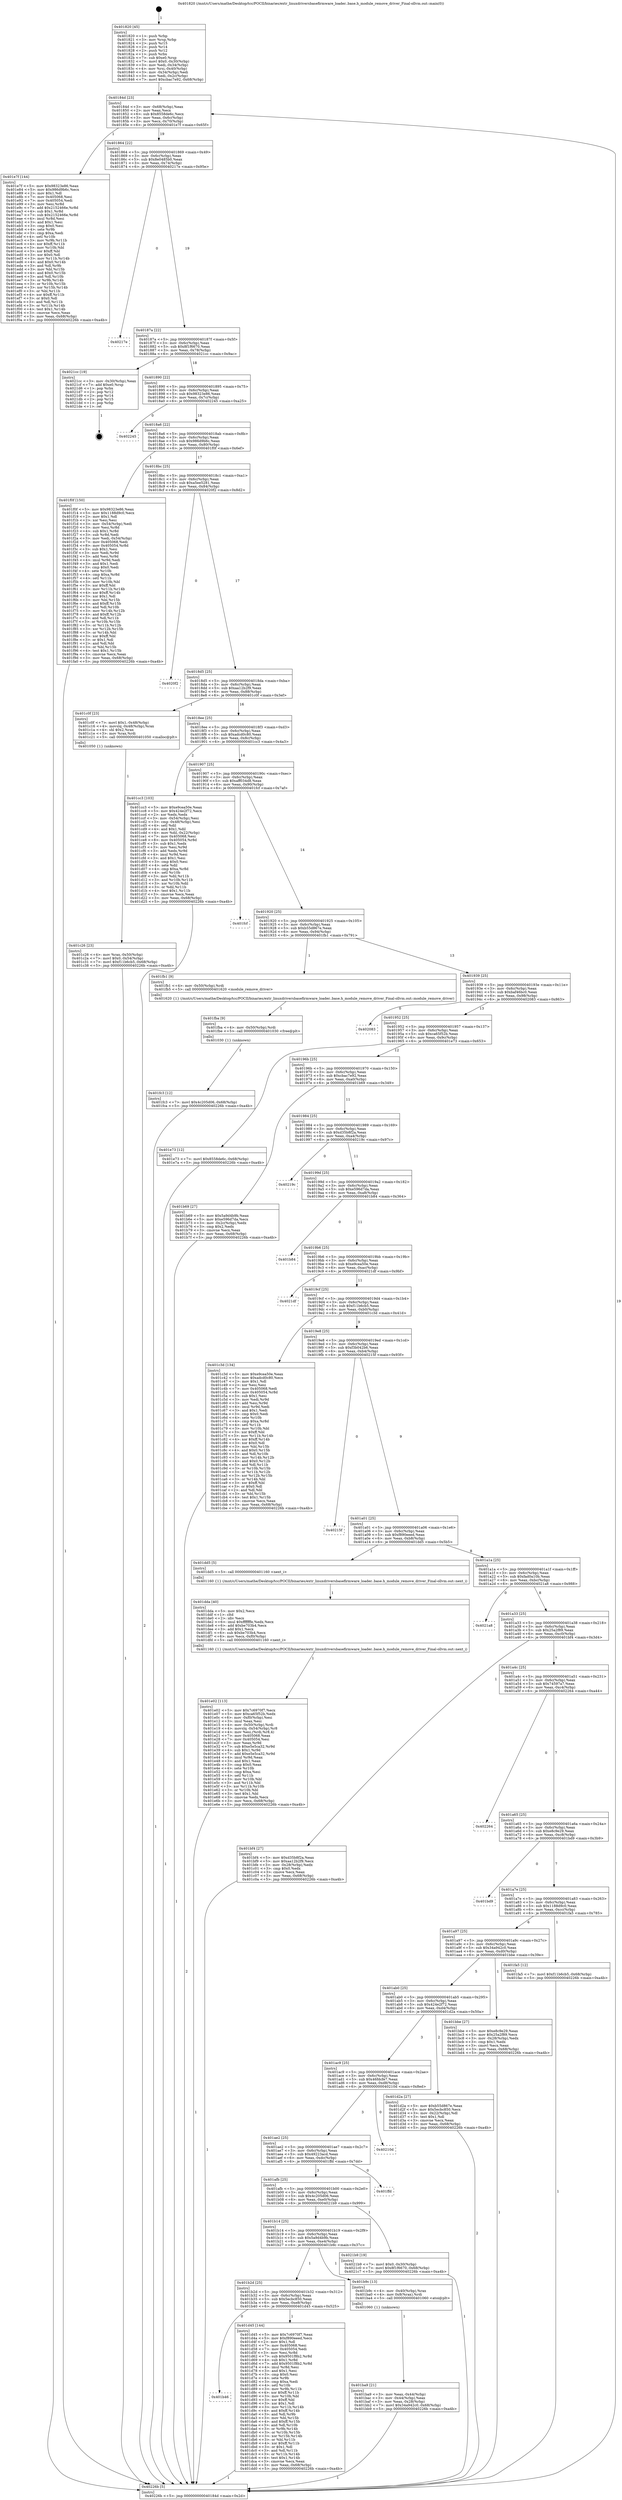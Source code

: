 digraph "0x401820" {
  label = "0x401820 (/mnt/c/Users/mathe/Desktop/tcc/POCII/binaries/extr_linuxdriversbasefirmware_loader..base.h_module_remove_driver_Final-ollvm.out::main(0))"
  labelloc = "t"
  node[shape=record]

  Entry [label="",width=0.3,height=0.3,shape=circle,fillcolor=black,style=filled]
  "0x40184d" [label="{
     0x40184d [23]\l
     | [instrs]\l
     &nbsp;&nbsp;0x40184d \<+3\>: mov -0x68(%rbp),%eax\l
     &nbsp;&nbsp;0x401850 \<+2\>: mov %eax,%ecx\l
     &nbsp;&nbsp;0x401852 \<+6\>: sub $0x8558de6c,%ecx\l
     &nbsp;&nbsp;0x401858 \<+3\>: mov %eax,-0x6c(%rbp)\l
     &nbsp;&nbsp;0x40185b \<+3\>: mov %ecx,-0x70(%rbp)\l
     &nbsp;&nbsp;0x40185e \<+6\>: je 0000000000401e7f \<main+0x65f\>\l
  }"]
  "0x401e7f" [label="{
     0x401e7f [144]\l
     | [instrs]\l
     &nbsp;&nbsp;0x401e7f \<+5\>: mov $0x98323e86,%eax\l
     &nbsp;&nbsp;0x401e84 \<+5\>: mov $0x986d9b6c,%ecx\l
     &nbsp;&nbsp;0x401e89 \<+2\>: mov $0x1,%dl\l
     &nbsp;&nbsp;0x401e8b \<+7\>: mov 0x405068,%esi\l
     &nbsp;&nbsp;0x401e92 \<+7\>: mov 0x405054,%edi\l
     &nbsp;&nbsp;0x401e99 \<+3\>: mov %esi,%r8d\l
     &nbsp;&nbsp;0x401e9c \<+7\>: add $0x2152466e,%r8d\l
     &nbsp;&nbsp;0x401ea3 \<+4\>: sub $0x1,%r8d\l
     &nbsp;&nbsp;0x401ea7 \<+7\>: sub $0x2152466e,%r8d\l
     &nbsp;&nbsp;0x401eae \<+4\>: imul %r8d,%esi\l
     &nbsp;&nbsp;0x401eb2 \<+3\>: and $0x1,%esi\l
     &nbsp;&nbsp;0x401eb5 \<+3\>: cmp $0x0,%esi\l
     &nbsp;&nbsp;0x401eb8 \<+4\>: sete %r9b\l
     &nbsp;&nbsp;0x401ebc \<+3\>: cmp $0xa,%edi\l
     &nbsp;&nbsp;0x401ebf \<+4\>: setl %r10b\l
     &nbsp;&nbsp;0x401ec3 \<+3\>: mov %r9b,%r11b\l
     &nbsp;&nbsp;0x401ec6 \<+4\>: xor $0xff,%r11b\l
     &nbsp;&nbsp;0x401eca \<+3\>: mov %r10b,%bl\l
     &nbsp;&nbsp;0x401ecd \<+3\>: xor $0xff,%bl\l
     &nbsp;&nbsp;0x401ed0 \<+3\>: xor $0x0,%dl\l
     &nbsp;&nbsp;0x401ed3 \<+3\>: mov %r11b,%r14b\l
     &nbsp;&nbsp;0x401ed6 \<+4\>: and $0x0,%r14b\l
     &nbsp;&nbsp;0x401eda \<+3\>: and %dl,%r9b\l
     &nbsp;&nbsp;0x401edd \<+3\>: mov %bl,%r15b\l
     &nbsp;&nbsp;0x401ee0 \<+4\>: and $0x0,%r15b\l
     &nbsp;&nbsp;0x401ee4 \<+3\>: and %dl,%r10b\l
     &nbsp;&nbsp;0x401ee7 \<+3\>: or %r9b,%r14b\l
     &nbsp;&nbsp;0x401eea \<+3\>: or %r10b,%r15b\l
     &nbsp;&nbsp;0x401eed \<+3\>: xor %r15b,%r14b\l
     &nbsp;&nbsp;0x401ef0 \<+3\>: or %bl,%r11b\l
     &nbsp;&nbsp;0x401ef3 \<+4\>: xor $0xff,%r11b\l
     &nbsp;&nbsp;0x401ef7 \<+3\>: or $0x0,%dl\l
     &nbsp;&nbsp;0x401efa \<+3\>: and %dl,%r11b\l
     &nbsp;&nbsp;0x401efd \<+3\>: or %r11b,%r14b\l
     &nbsp;&nbsp;0x401f00 \<+4\>: test $0x1,%r14b\l
     &nbsp;&nbsp;0x401f04 \<+3\>: cmovne %ecx,%eax\l
     &nbsp;&nbsp;0x401f07 \<+3\>: mov %eax,-0x68(%rbp)\l
     &nbsp;&nbsp;0x401f0a \<+5\>: jmp 000000000040226b \<main+0xa4b\>\l
  }"]
  "0x401864" [label="{
     0x401864 [22]\l
     | [instrs]\l
     &nbsp;&nbsp;0x401864 \<+5\>: jmp 0000000000401869 \<main+0x49\>\l
     &nbsp;&nbsp;0x401869 \<+3\>: mov -0x6c(%rbp),%eax\l
     &nbsp;&nbsp;0x40186c \<+5\>: sub $0x8e0485b0,%eax\l
     &nbsp;&nbsp;0x401871 \<+3\>: mov %eax,-0x74(%rbp)\l
     &nbsp;&nbsp;0x401874 \<+6\>: je 000000000040217e \<main+0x95e\>\l
  }"]
  Exit [label="",width=0.3,height=0.3,shape=circle,fillcolor=black,style=filled,peripheries=2]
  "0x40217e" [label="{
     0x40217e\l
  }", style=dashed]
  "0x40187a" [label="{
     0x40187a [22]\l
     | [instrs]\l
     &nbsp;&nbsp;0x40187a \<+5\>: jmp 000000000040187f \<main+0x5f\>\l
     &nbsp;&nbsp;0x40187f \<+3\>: mov -0x6c(%rbp),%eax\l
     &nbsp;&nbsp;0x401882 \<+5\>: sub $0x8f1f6670,%eax\l
     &nbsp;&nbsp;0x401887 \<+3\>: mov %eax,-0x78(%rbp)\l
     &nbsp;&nbsp;0x40188a \<+6\>: je 00000000004021cc \<main+0x9ac\>\l
  }"]
  "0x401fc3" [label="{
     0x401fc3 [12]\l
     | [instrs]\l
     &nbsp;&nbsp;0x401fc3 \<+7\>: movl $0x4c205d06,-0x68(%rbp)\l
     &nbsp;&nbsp;0x401fca \<+5\>: jmp 000000000040226b \<main+0xa4b\>\l
  }"]
  "0x4021cc" [label="{
     0x4021cc [19]\l
     | [instrs]\l
     &nbsp;&nbsp;0x4021cc \<+3\>: mov -0x30(%rbp),%eax\l
     &nbsp;&nbsp;0x4021cf \<+7\>: add $0xe0,%rsp\l
     &nbsp;&nbsp;0x4021d6 \<+1\>: pop %rbx\l
     &nbsp;&nbsp;0x4021d7 \<+2\>: pop %r12\l
     &nbsp;&nbsp;0x4021d9 \<+2\>: pop %r14\l
     &nbsp;&nbsp;0x4021db \<+2\>: pop %r15\l
     &nbsp;&nbsp;0x4021dd \<+1\>: pop %rbp\l
     &nbsp;&nbsp;0x4021de \<+1\>: ret\l
  }"]
  "0x401890" [label="{
     0x401890 [22]\l
     | [instrs]\l
     &nbsp;&nbsp;0x401890 \<+5\>: jmp 0000000000401895 \<main+0x75\>\l
     &nbsp;&nbsp;0x401895 \<+3\>: mov -0x6c(%rbp),%eax\l
     &nbsp;&nbsp;0x401898 \<+5\>: sub $0x98323e86,%eax\l
     &nbsp;&nbsp;0x40189d \<+3\>: mov %eax,-0x7c(%rbp)\l
     &nbsp;&nbsp;0x4018a0 \<+6\>: je 0000000000402245 \<main+0xa25\>\l
  }"]
  "0x401fba" [label="{
     0x401fba [9]\l
     | [instrs]\l
     &nbsp;&nbsp;0x401fba \<+4\>: mov -0x50(%rbp),%rdi\l
     &nbsp;&nbsp;0x401fbe \<+5\>: call 0000000000401030 \<free@plt\>\l
     | [calls]\l
     &nbsp;&nbsp;0x401030 \{1\} (unknown)\l
  }"]
  "0x402245" [label="{
     0x402245\l
  }", style=dashed]
  "0x4018a6" [label="{
     0x4018a6 [22]\l
     | [instrs]\l
     &nbsp;&nbsp;0x4018a6 \<+5\>: jmp 00000000004018ab \<main+0x8b\>\l
     &nbsp;&nbsp;0x4018ab \<+3\>: mov -0x6c(%rbp),%eax\l
     &nbsp;&nbsp;0x4018ae \<+5\>: sub $0x986d9b6c,%eax\l
     &nbsp;&nbsp;0x4018b3 \<+3\>: mov %eax,-0x80(%rbp)\l
     &nbsp;&nbsp;0x4018b6 \<+6\>: je 0000000000401f0f \<main+0x6ef\>\l
  }"]
  "0x401e02" [label="{
     0x401e02 [113]\l
     | [instrs]\l
     &nbsp;&nbsp;0x401e02 \<+5\>: mov $0x7c6970f7,%ecx\l
     &nbsp;&nbsp;0x401e07 \<+5\>: mov $0xca65f52b,%edx\l
     &nbsp;&nbsp;0x401e0c \<+6\>: mov -0xf0(%rbp),%esi\l
     &nbsp;&nbsp;0x401e12 \<+3\>: imul %eax,%esi\l
     &nbsp;&nbsp;0x401e15 \<+4\>: mov -0x50(%rbp),%rdi\l
     &nbsp;&nbsp;0x401e19 \<+4\>: movslq -0x54(%rbp),%r8\l
     &nbsp;&nbsp;0x401e1d \<+4\>: mov %esi,(%rdi,%r8,4)\l
     &nbsp;&nbsp;0x401e21 \<+7\>: mov 0x405068,%eax\l
     &nbsp;&nbsp;0x401e28 \<+7\>: mov 0x405054,%esi\l
     &nbsp;&nbsp;0x401e2f \<+3\>: mov %eax,%r9d\l
     &nbsp;&nbsp;0x401e32 \<+7\>: sub $0xe5e5ca32,%r9d\l
     &nbsp;&nbsp;0x401e39 \<+4\>: sub $0x1,%r9d\l
     &nbsp;&nbsp;0x401e3d \<+7\>: add $0xe5e5ca32,%r9d\l
     &nbsp;&nbsp;0x401e44 \<+4\>: imul %r9d,%eax\l
     &nbsp;&nbsp;0x401e48 \<+3\>: and $0x1,%eax\l
     &nbsp;&nbsp;0x401e4b \<+3\>: cmp $0x0,%eax\l
     &nbsp;&nbsp;0x401e4e \<+4\>: sete %r10b\l
     &nbsp;&nbsp;0x401e52 \<+3\>: cmp $0xa,%esi\l
     &nbsp;&nbsp;0x401e55 \<+4\>: setl %r11b\l
     &nbsp;&nbsp;0x401e59 \<+3\>: mov %r10b,%bl\l
     &nbsp;&nbsp;0x401e5c \<+3\>: and %r11b,%bl\l
     &nbsp;&nbsp;0x401e5f \<+3\>: xor %r11b,%r10b\l
     &nbsp;&nbsp;0x401e62 \<+3\>: or %r10b,%bl\l
     &nbsp;&nbsp;0x401e65 \<+3\>: test $0x1,%bl\l
     &nbsp;&nbsp;0x401e68 \<+3\>: cmovne %edx,%ecx\l
     &nbsp;&nbsp;0x401e6b \<+3\>: mov %ecx,-0x68(%rbp)\l
     &nbsp;&nbsp;0x401e6e \<+5\>: jmp 000000000040226b \<main+0xa4b\>\l
  }"]
  "0x401f0f" [label="{
     0x401f0f [150]\l
     | [instrs]\l
     &nbsp;&nbsp;0x401f0f \<+5\>: mov $0x98323e86,%eax\l
     &nbsp;&nbsp;0x401f14 \<+5\>: mov $0x1188d9c0,%ecx\l
     &nbsp;&nbsp;0x401f19 \<+2\>: mov $0x1,%dl\l
     &nbsp;&nbsp;0x401f1b \<+2\>: xor %esi,%esi\l
     &nbsp;&nbsp;0x401f1d \<+3\>: mov -0x54(%rbp),%edi\l
     &nbsp;&nbsp;0x401f20 \<+3\>: mov %esi,%r8d\l
     &nbsp;&nbsp;0x401f23 \<+4\>: sub $0x1,%r8d\l
     &nbsp;&nbsp;0x401f27 \<+3\>: sub %r8d,%edi\l
     &nbsp;&nbsp;0x401f2a \<+3\>: mov %edi,-0x54(%rbp)\l
     &nbsp;&nbsp;0x401f2d \<+7\>: mov 0x405068,%edi\l
     &nbsp;&nbsp;0x401f34 \<+8\>: mov 0x405054,%r8d\l
     &nbsp;&nbsp;0x401f3c \<+3\>: sub $0x1,%esi\l
     &nbsp;&nbsp;0x401f3f \<+3\>: mov %edi,%r9d\l
     &nbsp;&nbsp;0x401f42 \<+3\>: add %esi,%r9d\l
     &nbsp;&nbsp;0x401f45 \<+4\>: imul %r9d,%edi\l
     &nbsp;&nbsp;0x401f49 \<+3\>: and $0x1,%edi\l
     &nbsp;&nbsp;0x401f4c \<+3\>: cmp $0x0,%edi\l
     &nbsp;&nbsp;0x401f4f \<+4\>: sete %r10b\l
     &nbsp;&nbsp;0x401f53 \<+4\>: cmp $0xa,%r8d\l
     &nbsp;&nbsp;0x401f57 \<+4\>: setl %r11b\l
     &nbsp;&nbsp;0x401f5b \<+3\>: mov %r10b,%bl\l
     &nbsp;&nbsp;0x401f5e \<+3\>: xor $0xff,%bl\l
     &nbsp;&nbsp;0x401f61 \<+3\>: mov %r11b,%r14b\l
     &nbsp;&nbsp;0x401f64 \<+4\>: xor $0xff,%r14b\l
     &nbsp;&nbsp;0x401f68 \<+3\>: xor $0x1,%dl\l
     &nbsp;&nbsp;0x401f6b \<+3\>: mov %bl,%r15b\l
     &nbsp;&nbsp;0x401f6e \<+4\>: and $0xff,%r15b\l
     &nbsp;&nbsp;0x401f72 \<+3\>: and %dl,%r10b\l
     &nbsp;&nbsp;0x401f75 \<+3\>: mov %r14b,%r12b\l
     &nbsp;&nbsp;0x401f78 \<+4\>: and $0xff,%r12b\l
     &nbsp;&nbsp;0x401f7c \<+3\>: and %dl,%r11b\l
     &nbsp;&nbsp;0x401f7f \<+3\>: or %r10b,%r15b\l
     &nbsp;&nbsp;0x401f82 \<+3\>: or %r11b,%r12b\l
     &nbsp;&nbsp;0x401f85 \<+3\>: xor %r12b,%r15b\l
     &nbsp;&nbsp;0x401f88 \<+3\>: or %r14b,%bl\l
     &nbsp;&nbsp;0x401f8b \<+3\>: xor $0xff,%bl\l
     &nbsp;&nbsp;0x401f8e \<+3\>: or $0x1,%dl\l
     &nbsp;&nbsp;0x401f91 \<+2\>: and %dl,%bl\l
     &nbsp;&nbsp;0x401f93 \<+3\>: or %bl,%r15b\l
     &nbsp;&nbsp;0x401f96 \<+4\>: test $0x1,%r15b\l
     &nbsp;&nbsp;0x401f9a \<+3\>: cmovne %ecx,%eax\l
     &nbsp;&nbsp;0x401f9d \<+3\>: mov %eax,-0x68(%rbp)\l
     &nbsp;&nbsp;0x401fa0 \<+5\>: jmp 000000000040226b \<main+0xa4b\>\l
  }"]
  "0x4018bc" [label="{
     0x4018bc [25]\l
     | [instrs]\l
     &nbsp;&nbsp;0x4018bc \<+5\>: jmp 00000000004018c1 \<main+0xa1\>\l
     &nbsp;&nbsp;0x4018c1 \<+3\>: mov -0x6c(%rbp),%eax\l
     &nbsp;&nbsp;0x4018c4 \<+5\>: sub $0xa5ee5281,%eax\l
     &nbsp;&nbsp;0x4018c9 \<+6\>: mov %eax,-0x84(%rbp)\l
     &nbsp;&nbsp;0x4018cf \<+6\>: je 00000000004020f2 \<main+0x8d2\>\l
  }"]
  "0x401dda" [label="{
     0x401dda [40]\l
     | [instrs]\l
     &nbsp;&nbsp;0x401dda \<+5\>: mov $0x2,%ecx\l
     &nbsp;&nbsp;0x401ddf \<+1\>: cltd\l
     &nbsp;&nbsp;0x401de0 \<+2\>: idiv %ecx\l
     &nbsp;&nbsp;0x401de2 \<+6\>: imul $0xfffffffe,%edx,%ecx\l
     &nbsp;&nbsp;0x401de8 \<+6\>: add $0xbe703b4,%ecx\l
     &nbsp;&nbsp;0x401dee \<+3\>: add $0x1,%ecx\l
     &nbsp;&nbsp;0x401df1 \<+6\>: sub $0xbe703b4,%ecx\l
     &nbsp;&nbsp;0x401df7 \<+6\>: mov %ecx,-0xf0(%rbp)\l
     &nbsp;&nbsp;0x401dfd \<+5\>: call 0000000000401160 \<next_i\>\l
     | [calls]\l
     &nbsp;&nbsp;0x401160 \{1\} (/mnt/c/Users/mathe/Desktop/tcc/POCII/binaries/extr_linuxdriversbasefirmware_loader..base.h_module_remove_driver_Final-ollvm.out::next_i)\l
  }"]
  "0x4020f2" [label="{
     0x4020f2\l
  }", style=dashed]
  "0x4018d5" [label="{
     0x4018d5 [25]\l
     | [instrs]\l
     &nbsp;&nbsp;0x4018d5 \<+5\>: jmp 00000000004018da \<main+0xba\>\l
     &nbsp;&nbsp;0x4018da \<+3\>: mov -0x6c(%rbp),%eax\l
     &nbsp;&nbsp;0x4018dd \<+5\>: sub $0xaa12b2f9,%eax\l
     &nbsp;&nbsp;0x4018e2 \<+6\>: mov %eax,-0x88(%rbp)\l
     &nbsp;&nbsp;0x4018e8 \<+6\>: je 0000000000401c0f \<main+0x3ef\>\l
  }"]
  "0x401b46" [label="{
     0x401b46\l
  }", style=dashed]
  "0x401c0f" [label="{
     0x401c0f [23]\l
     | [instrs]\l
     &nbsp;&nbsp;0x401c0f \<+7\>: movl $0x1,-0x48(%rbp)\l
     &nbsp;&nbsp;0x401c16 \<+4\>: movslq -0x48(%rbp),%rax\l
     &nbsp;&nbsp;0x401c1a \<+4\>: shl $0x2,%rax\l
     &nbsp;&nbsp;0x401c1e \<+3\>: mov %rax,%rdi\l
     &nbsp;&nbsp;0x401c21 \<+5\>: call 0000000000401050 \<malloc@plt\>\l
     | [calls]\l
     &nbsp;&nbsp;0x401050 \{1\} (unknown)\l
  }"]
  "0x4018ee" [label="{
     0x4018ee [25]\l
     | [instrs]\l
     &nbsp;&nbsp;0x4018ee \<+5\>: jmp 00000000004018f3 \<main+0xd3\>\l
     &nbsp;&nbsp;0x4018f3 \<+3\>: mov -0x6c(%rbp),%eax\l
     &nbsp;&nbsp;0x4018f6 \<+5\>: sub $0xadcd0c80,%eax\l
     &nbsp;&nbsp;0x4018fb \<+6\>: mov %eax,-0x8c(%rbp)\l
     &nbsp;&nbsp;0x401901 \<+6\>: je 0000000000401cc3 \<main+0x4a3\>\l
  }"]
  "0x401d45" [label="{
     0x401d45 [144]\l
     | [instrs]\l
     &nbsp;&nbsp;0x401d45 \<+5\>: mov $0x7c6970f7,%eax\l
     &nbsp;&nbsp;0x401d4a \<+5\>: mov $0xf890eeed,%ecx\l
     &nbsp;&nbsp;0x401d4f \<+2\>: mov $0x1,%dl\l
     &nbsp;&nbsp;0x401d51 \<+7\>: mov 0x405068,%esi\l
     &nbsp;&nbsp;0x401d58 \<+7\>: mov 0x405054,%edi\l
     &nbsp;&nbsp;0x401d5f \<+3\>: mov %esi,%r8d\l
     &nbsp;&nbsp;0x401d62 \<+7\>: sub $0x9501f8b2,%r8d\l
     &nbsp;&nbsp;0x401d69 \<+4\>: sub $0x1,%r8d\l
     &nbsp;&nbsp;0x401d6d \<+7\>: add $0x9501f8b2,%r8d\l
     &nbsp;&nbsp;0x401d74 \<+4\>: imul %r8d,%esi\l
     &nbsp;&nbsp;0x401d78 \<+3\>: and $0x1,%esi\l
     &nbsp;&nbsp;0x401d7b \<+3\>: cmp $0x0,%esi\l
     &nbsp;&nbsp;0x401d7e \<+4\>: sete %r9b\l
     &nbsp;&nbsp;0x401d82 \<+3\>: cmp $0xa,%edi\l
     &nbsp;&nbsp;0x401d85 \<+4\>: setl %r10b\l
     &nbsp;&nbsp;0x401d89 \<+3\>: mov %r9b,%r11b\l
     &nbsp;&nbsp;0x401d8c \<+4\>: xor $0xff,%r11b\l
     &nbsp;&nbsp;0x401d90 \<+3\>: mov %r10b,%bl\l
     &nbsp;&nbsp;0x401d93 \<+3\>: xor $0xff,%bl\l
     &nbsp;&nbsp;0x401d96 \<+3\>: xor $0x1,%dl\l
     &nbsp;&nbsp;0x401d99 \<+3\>: mov %r11b,%r14b\l
     &nbsp;&nbsp;0x401d9c \<+4\>: and $0xff,%r14b\l
     &nbsp;&nbsp;0x401da0 \<+3\>: and %dl,%r9b\l
     &nbsp;&nbsp;0x401da3 \<+3\>: mov %bl,%r15b\l
     &nbsp;&nbsp;0x401da6 \<+4\>: and $0xff,%r15b\l
     &nbsp;&nbsp;0x401daa \<+3\>: and %dl,%r10b\l
     &nbsp;&nbsp;0x401dad \<+3\>: or %r9b,%r14b\l
     &nbsp;&nbsp;0x401db0 \<+3\>: or %r10b,%r15b\l
     &nbsp;&nbsp;0x401db3 \<+3\>: xor %r15b,%r14b\l
     &nbsp;&nbsp;0x401db6 \<+3\>: or %bl,%r11b\l
     &nbsp;&nbsp;0x401db9 \<+4\>: xor $0xff,%r11b\l
     &nbsp;&nbsp;0x401dbd \<+3\>: or $0x1,%dl\l
     &nbsp;&nbsp;0x401dc0 \<+3\>: and %dl,%r11b\l
     &nbsp;&nbsp;0x401dc3 \<+3\>: or %r11b,%r14b\l
     &nbsp;&nbsp;0x401dc6 \<+4\>: test $0x1,%r14b\l
     &nbsp;&nbsp;0x401dca \<+3\>: cmovne %ecx,%eax\l
     &nbsp;&nbsp;0x401dcd \<+3\>: mov %eax,-0x68(%rbp)\l
     &nbsp;&nbsp;0x401dd0 \<+5\>: jmp 000000000040226b \<main+0xa4b\>\l
  }"]
  "0x401cc3" [label="{
     0x401cc3 [103]\l
     | [instrs]\l
     &nbsp;&nbsp;0x401cc3 \<+5\>: mov $0xe9cea50e,%eax\l
     &nbsp;&nbsp;0x401cc8 \<+5\>: mov $0x424e2f72,%ecx\l
     &nbsp;&nbsp;0x401ccd \<+2\>: xor %edx,%edx\l
     &nbsp;&nbsp;0x401ccf \<+3\>: mov -0x54(%rbp),%esi\l
     &nbsp;&nbsp;0x401cd2 \<+3\>: cmp -0x48(%rbp),%esi\l
     &nbsp;&nbsp;0x401cd5 \<+4\>: setl %dil\l
     &nbsp;&nbsp;0x401cd9 \<+4\>: and $0x1,%dil\l
     &nbsp;&nbsp;0x401cdd \<+4\>: mov %dil,-0x22(%rbp)\l
     &nbsp;&nbsp;0x401ce1 \<+7\>: mov 0x405068,%esi\l
     &nbsp;&nbsp;0x401ce8 \<+8\>: mov 0x405054,%r8d\l
     &nbsp;&nbsp;0x401cf0 \<+3\>: sub $0x1,%edx\l
     &nbsp;&nbsp;0x401cf3 \<+3\>: mov %esi,%r9d\l
     &nbsp;&nbsp;0x401cf6 \<+3\>: add %edx,%r9d\l
     &nbsp;&nbsp;0x401cf9 \<+4\>: imul %r9d,%esi\l
     &nbsp;&nbsp;0x401cfd \<+3\>: and $0x1,%esi\l
     &nbsp;&nbsp;0x401d00 \<+3\>: cmp $0x0,%esi\l
     &nbsp;&nbsp;0x401d03 \<+4\>: sete %dil\l
     &nbsp;&nbsp;0x401d07 \<+4\>: cmp $0xa,%r8d\l
     &nbsp;&nbsp;0x401d0b \<+4\>: setl %r10b\l
     &nbsp;&nbsp;0x401d0f \<+3\>: mov %dil,%r11b\l
     &nbsp;&nbsp;0x401d12 \<+3\>: and %r10b,%r11b\l
     &nbsp;&nbsp;0x401d15 \<+3\>: xor %r10b,%dil\l
     &nbsp;&nbsp;0x401d18 \<+3\>: or %dil,%r11b\l
     &nbsp;&nbsp;0x401d1b \<+4\>: test $0x1,%r11b\l
     &nbsp;&nbsp;0x401d1f \<+3\>: cmovne %ecx,%eax\l
     &nbsp;&nbsp;0x401d22 \<+3\>: mov %eax,-0x68(%rbp)\l
     &nbsp;&nbsp;0x401d25 \<+5\>: jmp 000000000040226b \<main+0xa4b\>\l
  }"]
  "0x401907" [label="{
     0x401907 [25]\l
     | [instrs]\l
     &nbsp;&nbsp;0x401907 \<+5\>: jmp 000000000040190c \<main+0xec\>\l
     &nbsp;&nbsp;0x40190c \<+3\>: mov -0x6c(%rbp),%eax\l
     &nbsp;&nbsp;0x40190f \<+5\>: sub $0xaff034d8,%eax\l
     &nbsp;&nbsp;0x401914 \<+6\>: mov %eax,-0x90(%rbp)\l
     &nbsp;&nbsp;0x40191a \<+6\>: je 0000000000401fcf \<main+0x7af\>\l
  }"]
  "0x401c26" [label="{
     0x401c26 [23]\l
     | [instrs]\l
     &nbsp;&nbsp;0x401c26 \<+4\>: mov %rax,-0x50(%rbp)\l
     &nbsp;&nbsp;0x401c2a \<+7\>: movl $0x0,-0x54(%rbp)\l
     &nbsp;&nbsp;0x401c31 \<+7\>: movl $0xf11b6cb5,-0x68(%rbp)\l
     &nbsp;&nbsp;0x401c38 \<+5\>: jmp 000000000040226b \<main+0xa4b\>\l
  }"]
  "0x401fcf" [label="{
     0x401fcf\l
  }", style=dashed]
  "0x401920" [label="{
     0x401920 [25]\l
     | [instrs]\l
     &nbsp;&nbsp;0x401920 \<+5\>: jmp 0000000000401925 \<main+0x105\>\l
     &nbsp;&nbsp;0x401925 \<+3\>: mov -0x6c(%rbp),%eax\l
     &nbsp;&nbsp;0x401928 \<+5\>: sub $0xb55d867e,%eax\l
     &nbsp;&nbsp;0x40192d \<+6\>: mov %eax,-0x94(%rbp)\l
     &nbsp;&nbsp;0x401933 \<+6\>: je 0000000000401fb1 \<main+0x791\>\l
  }"]
  "0x401ba9" [label="{
     0x401ba9 [21]\l
     | [instrs]\l
     &nbsp;&nbsp;0x401ba9 \<+3\>: mov %eax,-0x44(%rbp)\l
     &nbsp;&nbsp;0x401bac \<+3\>: mov -0x44(%rbp),%eax\l
     &nbsp;&nbsp;0x401baf \<+3\>: mov %eax,-0x28(%rbp)\l
     &nbsp;&nbsp;0x401bb2 \<+7\>: movl $0x34a942c0,-0x68(%rbp)\l
     &nbsp;&nbsp;0x401bb9 \<+5\>: jmp 000000000040226b \<main+0xa4b\>\l
  }"]
  "0x401fb1" [label="{
     0x401fb1 [9]\l
     | [instrs]\l
     &nbsp;&nbsp;0x401fb1 \<+4\>: mov -0x50(%rbp),%rdi\l
     &nbsp;&nbsp;0x401fb5 \<+5\>: call 0000000000401620 \<module_remove_driver\>\l
     | [calls]\l
     &nbsp;&nbsp;0x401620 \{1\} (/mnt/c/Users/mathe/Desktop/tcc/POCII/binaries/extr_linuxdriversbasefirmware_loader..base.h_module_remove_driver_Final-ollvm.out::module_remove_driver)\l
  }"]
  "0x401939" [label="{
     0x401939 [25]\l
     | [instrs]\l
     &nbsp;&nbsp;0x401939 \<+5\>: jmp 000000000040193e \<main+0x11e\>\l
     &nbsp;&nbsp;0x40193e \<+3\>: mov -0x6c(%rbp),%eax\l
     &nbsp;&nbsp;0x401941 \<+5\>: sub $0xbaf46bc0,%eax\l
     &nbsp;&nbsp;0x401946 \<+6\>: mov %eax,-0x98(%rbp)\l
     &nbsp;&nbsp;0x40194c \<+6\>: je 0000000000402083 \<main+0x863\>\l
  }"]
  "0x401b2d" [label="{
     0x401b2d [25]\l
     | [instrs]\l
     &nbsp;&nbsp;0x401b2d \<+5\>: jmp 0000000000401b32 \<main+0x312\>\l
     &nbsp;&nbsp;0x401b32 \<+3\>: mov -0x6c(%rbp),%eax\l
     &nbsp;&nbsp;0x401b35 \<+5\>: sub $0x5ecbc850,%eax\l
     &nbsp;&nbsp;0x401b3a \<+6\>: mov %eax,-0xe8(%rbp)\l
     &nbsp;&nbsp;0x401b40 \<+6\>: je 0000000000401d45 \<main+0x525\>\l
  }"]
  "0x402083" [label="{
     0x402083\l
  }", style=dashed]
  "0x401952" [label="{
     0x401952 [25]\l
     | [instrs]\l
     &nbsp;&nbsp;0x401952 \<+5\>: jmp 0000000000401957 \<main+0x137\>\l
     &nbsp;&nbsp;0x401957 \<+3\>: mov -0x6c(%rbp),%eax\l
     &nbsp;&nbsp;0x40195a \<+5\>: sub $0xca65f52b,%eax\l
     &nbsp;&nbsp;0x40195f \<+6\>: mov %eax,-0x9c(%rbp)\l
     &nbsp;&nbsp;0x401965 \<+6\>: je 0000000000401e73 \<main+0x653\>\l
  }"]
  "0x401b9c" [label="{
     0x401b9c [13]\l
     | [instrs]\l
     &nbsp;&nbsp;0x401b9c \<+4\>: mov -0x40(%rbp),%rax\l
     &nbsp;&nbsp;0x401ba0 \<+4\>: mov 0x8(%rax),%rdi\l
     &nbsp;&nbsp;0x401ba4 \<+5\>: call 0000000000401060 \<atoi@plt\>\l
     | [calls]\l
     &nbsp;&nbsp;0x401060 \{1\} (unknown)\l
  }"]
  "0x401e73" [label="{
     0x401e73 [12]\l
     | [instrs]\l
     &nbsp;&nbsp;0x401e73 \<+7\>: movl $0x8558de6c,-0x68(%rbp)\l
     &nbsp;&nbsp;0x401e7a \<+5\>: jmp 000000000040226b \<main+0xa4b\>\l
  }"]
  "0x40196b" [label="{
     0x40196b [25]\l
     | [instrs]\l
     &nbsp;&nbsp;0x40196b \<+5\>: jmp 0000000000401970 \<main+0x150\>\l
     &nbsp;&nbsp;0x401970 \<+3\>: mov -0x6c(%rbp),%eax\l
     &nbsp;&nbsp;0x401973 \<+5\>: sub $0xcbac7e92,%eax\l
     &nbsp;&nbsp;0x401978 \<+6\>: mov %eax,-0xa0(%rbp)\l
     &nbsp;&nbsp;0x40197e \<+6\>: je 0000000000401b69 \<main+0x349\>\l
  }"]
  "0x401b14" [label="{
     0x401b14 [25]\l
     | [instrs]\l
     &nbsp;&nbsp;0x401b14 \<+5\>: jmp 0000000000401b19 \<main+0x2f9\>\l
     &nbsp;&nbsp;0x401b19 \<+3\>: mov -0x6c(%rbp),%eax\l
     &nbsp;&nbsp;0x401b1c \<+5\>: sub $0x5a9d4b9b,%eax\l
     &nbsp;&nbsp;0x401b21 \<+6\>: mov %eax,-0xe4(%rbp)\l
     &nbsp;&nbsp;0x401b27 \<+6\>: je 0000000000401b9c \<main+0x37c\>\l
  }"]
  "0x401b69" [label="{
     0x401b69 [27]\l
     | [instrs]\l
     &nbsp;&nbsp;0x401b69 \<+5\>: mov $0x5a9d4b9b,%eax\l
     &nbsp;&nbsp;0x401b6e \<+5\>: mov $0xe596d7da,%ecx\l
     &nbsp;&nbsp;0x401b73 \<+3\>: mov -0x2c(%rbp),%edx\l
     &nbsp;&nbsp;0x401b76 \<+3\>: cmp $0x2,%edx\l
     &nbsp;&nbsp;0x401b79 \<+3\>: cmovne %ecx,%eax\l
     &nbsp;&nbsp;0x401b7c \<+3\>: mov %eax,-0x68(%rbp)\l
     &nbsp;&nbsp;0x401b7f \<+5\>: jmp 000000000040226b \<main+0xa4b\>\l
  }"]
  "0x401984" [label="{
     0x401984 [25]\l
     | [instrs]\l
     &nbsp;&nbsp;0x401984 \<+5\>: jmp 0000000000401989 \<main+0x169\>\l
     &nbsp;&nbsp;0x401989 \<+3\>: mov -0x6c(%rbp),%eax\l
     &nbsp;&nbsp;0x40198c \<+5\>: sub $0xd35b8f2a,%eax\l
     &nbsp;&nbsp;0x401991 \<+6\>: mov %eax,-0xa4(%rbp)\l
     &nbsp;&nbsp;0x401997 \<+6\>: je 000000000040219c \<main+0x97c\>\l
  }"]
  "0x40226b" [label="{
     0x40226b [5]\l
     | [instrs]\l
     &nbsp;&nbsp;0x40226b \<+5\>: jmp 000000000040184d \<main+0x2d\>\l
  }"]
  "0x401820" [label="{
     0x401820 [45]\l
     | [instrs]\l
     &nbsp;&nbsp;0x401820 \<+1\>: push %rbp\l
     &nbsp;&nbsp;0x401821 \<+3\>: mov %rsp,%rbp\l
     &nbsp;&nbsp;0x401824 \<+2\>: push %r15\l
     &nbsp;&nbsp;0x401826 \<+2\>: push %r14\l
     &nbsp;&nbsp;0x401828 \<+2\>: push %r12\l
     &nbsp;&nbsp;0x40182a \<+1\>: push %rbx\l
     &nbsp;&nbsp;0x40182b \<+7\>: sub $0xe0,%rsp\l
     &nbsp;&nbsp;0x401832 \<+7\>: movl $0x0,-0x30(%rbp)\l
     &nbsp;&nbsp;0x401839 \<+3\>: mov %edi,-0x34(%rbp)\l
     &nbsp;&nbsp;0x40183c \<+4\>: mov %rsi,-0x40(%rbp)\l
     &nbsp;&nbsp;0x401840 \<+3\>: mov -0x34(%rbp),%edi\l
     &nbsp;&nbsp;0x401843 \<+3\>: mov %edi,-0x2c(%rbp)\l
     &nbsp;&nbsp;0x401846 \<+7\>: movl $0xcbac7e92,-0x68(%rbp)\l
  }"]
  "0x4021b9" [label="{
     0x4021b9 [19]\l
     | [instrs]\l
     &nbsp;&nbsp;0x4021b9 \<+7\>: movl $0x0,-0x30(%rbp)\l
     &nbsp;&nbsp;0x4021c0 \<+7\>: movl $0x8f1f6670,-0x68(%rbp)\l
     &nbsp;&nbsp;0x4021c7 \<+5\>: jmp 000000000040226b \<main+0xa4b\>\l
  }"]
  "0x40219c" [label="{
     0x40219c\l
  }", style=dashed]
  "0x40199d" [label="{
     0x40199d [25]\l
     | [instrs]\l
     &nbsp;&nbsp;0x40199d \<+5\>: jmp 00000000004019a2 \<main+0x182\>\l
     &nbsp;&nbsp;0x4019a2 \<+3\>: mov -0x6c(%rbp),%eax\l
     &nbsp;&nbsp;0x4019a5 \<+5\>: sub $0xe596d7da,%eax\l
     &nbsp;&nbsp;0x4019aa \<+6\>: mov %eax,-0xa8(%rbp)\l
     &nbsp;&nbsp;0x4019b0 \<+6\>: je 0000000000401b84 \<main+0x364\>\l
  }"]
  "0x401afb" [label="{
     0x401afb [25]\l
     | [instrs]\l
     &nbsp;&nbsp;0x401afb \<+5\>: jmp 0000000000401b00 \<main+0x2e0\>\l
     &nbsp;&nbsp;0x401b00 \<+3\>: mov -0x6c(%rbp),%eax\l
     &nbsp;&nbsp;0x401b03 \<+5\>: sub $0x4c205d06,%eax\l
     &nbsp;&nbsp;0x401b08 \<+6\>: mov %eax,-0xe0(%rbp)\l
     &nbsp;&nbsp;0x401b0e \<+6\>: je 00000000004021b9 \<main+0x999\>\l
  }"]
  "0x401b84" [label="{
     0x401b84\l
  }", style=dashed]
  "0x4019b6" [label="{
     0x4019b6 [25]\l
     | [instrs]\l
     &nbsp;&nbsp;0x4019b6 \<+5\>: jmp 00000000004019bb \<main+0x19b\>\l
     &nbsp;&nbsp;0x4019bb \<+3\>: mov -0x6c(%rbp),%eax\l
     &nbsp;&nbsp;0x4019be \<+5\>: sub $0xe9cea50e,%eax\l
     &nbsp;&nbsp;0x4019c3 \<+6\>: mov %eax,-0xac(%rbp)\l
     &nbsp;&nbsp;0x4019c9 \<+6\>: je 00000000004021df \<main+0x9bf\>\l
  }"]
  "0x401ffd" [label="{
     0x401ffd\l
  }", style=dashed]
  "0x4021df" [label="{
     0x4021df\l
  }", style=dashed]
  "0x4019cf" [label="{
     0x4019cf [25]\l
     | [instrs]\l
     &nbsp;&nbsp;0x4019cf \<+5\>: jmp 00000000004019d4 \<main+0x1b4\>\l
     &nbsp;&nbsp;0x4019d4 \<+3\>: mov -0x6c(%rbp),%eax\l
     &nbsp;&nbsp;0x4019d7 \<+5\>: sub $0xf11b6cb5,%eax\l
     &nbsp;&nbsp;0x4019dc \<+6\>: mov %eax,-0xb0(%rbp)\l
     &nbsp;&nbsp;0x4019e2 \<+6\>: je 0000000000401c3d \<main+0x41d\>\l
  }"]
  "0x401ae2" [label="{
     0x401ae2 [25]\l
     | [instrs]\l
     &nbsp;&nbsp;0x401ae2 \<+5\>: jmp 0000000000401ae7 \<main+0x2c7\>\l
     &nbsp;&nbsp;0x401ae7 \<+3\>: mov -0x6c(%rbp),%eax\l
     &nbsp;&nbsp;0x401aea \<+5\>: sub $0x49223acd,%eax\l
     &nbsp;&nbsp;0x401aef \<+6\>: mov %eax,-0xdc(%rbp)\l
     &nbsp;&nbsp;0x401af5 \<+6\>: je 0000000000401ffd \<main+0x7dd\>\l
  }"]
  "0x401c3d" [label="{
     0x401c3d [134]\l
     | [instrs]\l
     &nbsp;&nbsp;0x401c3d \<+5\>: mov $0xe9cea50e,%eax\l
     &nbsp;&nbsp;0x401c42 \<+5\>: mov $0xadcd0c80,%ecx\l
     &nbsp;&nbsp;0x401c47 \<+2\>: mov $0x1,%dl\l
     &nbsp;&nbsp;0x401c49 \<+2\>: xor %esi,%esi\l
     &nbsp;&nbsp;0x401c4b \<+7\>: mov 0x405068,%edi\l
     &nbsp;&nbsp;0x401c52 \<+8\>: mov 0x405054,%r8d\l
     &nbsp;&nbsp;0x401c5a \<+3\>: sub $0x1,%esi\l
     &nbsp;&nbsp;0x401c5d \<+3\>: mov %edi,%r9d\l
     &nbsp;&nbsp;0x401c60 \<+3\>: add %esi,%r9d\l
     &nbsp;&nbsp;0x401c63 \<+4\>: imul %r9d,%edi\l
     &nbsp;&nbsp;0x401c67 \<+3\>: and $0x1,%edi\l
     &nbsp;&nbsp;0x401c6a \<+3\>: cmp $0x0,%edi\l
     &nbsp;&nbsp;0x401c6d \<+4\>: sete %r10b\l
     &nbsp;&nbsp;0x401c71 \<+4\>: cmp $0xa,%r8d\l
     &nbsp;&nbsp;0x401c75 \<+4\>: setl %r11b\l
     &nbsp;&nbsp;0x401c79 \<+3\>: mov %r10b,%bl\l
     &nbsp;&nbsp;0x401c7c \<+3\>: xor $0xff,%bl\l
     &nbsp;&nbsp;0x401c7f \<+3\>: mov %r11b,%r14b\l
     &nbsp;&nbsp;0x401c82 \<+4\>: xor $0xff,%r14b\l
     &nbsp;&nbsp;0x401c86 \<+3\>: xor $0x0,%dl\l
     &nbsp;&nbsp;0x401c89 \<+3\>: mov %bl,%r15b\l
     &nbsp;&nbsp;0x401c8c \<+4\>: and $0x0,%r15b\l
     &nbsp;&nbsp;0x401c90 \<+3\>: and %dl,%r10b\l
     &nbsp;&nbsp;0x401c93 \<+3\>: mov %r14b,%r12b\l
     &nbsp;&nbsp;0x401c96 \<+4\>: and $0x0,%r12b\l
     &nbsp;&nbsp;0x401c9a \<+3\>: and %dl,%r11b\l
     &nbsp;&nbsp;0x401c9d \<+3\>: or %r10b,%r15b\l
     &nbsp;&nbsp;0x401ca0 \<+3\>: or %r11b,%r12b\l
     &nbsp;&nbsp;0x401ca3 \<+3\>: xor %r12b,%r15b\l
     &nbsp;&nbsp;0x401ca6 \<+3\>: or %r14b,%bl\l
     &nbsp;&nbsp;0x401ca9 \<+3\>: xor $0xff,%bl\l
     &nbsp;&nbsp;0x401cac \<+3\>: or $0x0,%dl\l
     &nbsp;&nbsp;0x401caf \<+2\>: and %dl,%bl\l
     &nbsp;&nbsp;0x401cb1 \<+3\>: or %bl,%r15b\l
     &nbsp;&nbsp;0x401cb4 \<+4\>: test $0x1,%r15b\l
     &nbsp;&nbsp;0x401cb8 \<+3\>: cmovne %ecx,%eax\l
     &nbsp;&nbsp;0x401cbb \<+3\>: mov %eax,-0x68(%rbp)\l
     &nbsp;&nbsp;0x401cbe \<+5\>: jmp 000000000040226b \<main+0xa4b\>\l
  }"]
  "0x4019e8" [label="{
     0x4019e8 [25]\l
     | [instrs]\l
     &nbsp;&nbsp;0x4019e8 \<+5\>: jmp 00000000004019ed \<main+0x1cd\>\l
     &nbsp;&nbsp;0x4019ed \<+3\>: mov -0x6c(%rbp),%eax\l
     &nbsp;&nbsp;0x4019f0 \<+5\>: sub $0xf3b042b6,%eax\l
     &nbsp;&nbsp;0x4019f5 \<+6\>: mov %eax,-0xb4(%rbp)\l
     &nbsp;&nbsp;0x4019fb \<+6\>: je 000000000040215f \<main+0x93f\>\l
  }"]
  "0x40210d" [label="{
     0x40210d\l
  }", style=dashed]
  "0x40215f" [label="{
     0x40215f\l
  }", style=dashed]
  "0x401a01" [label="{
     0x401a01 [25]\l
     | [instrs]\l
     &nbsp;&nbsp;0x401a01 \<+5\>: jmp 0000000000401a06 \<main+0x1e6\>\l
     &nbsp;&nbsp;0x401a06 \<+3\>: mov -0x6c(%rbp),%eax\l
     &nbsp;&nbsp;0x401a09 \<+5\>: sub $0xf890eeed,%eax\l
     &nbsp;&nbsp;0x401a0e \<+6\>: mov %eax,-0xb8(%rbp)\l
     &nbsp;&nbsp;0x401a14 \<+6\>: je 0000000000401dd5 \<main+0x5b5\>\l
  }"]
  "0x401ac9" [label="{
     0x401ac9 [25]\l
     | [instrs]\l
     &nbsp;&nbsp;0x401ac9 \<+5\>: jmp 0000000000401ace \<main+0x2ae\>\l
     &nbsp;&nbsp;0x401ace \<+3\>: mov -0x6c(%rbp),%eax\l
     &nbsp;&nbsp;0x401ad1 \<+5\>: sub $0x46fdcfe7,%eax\l
     &nbsp;&nbsp;0x401ad6 \<+6\>: mov %eax,-0xd8(%rbp)\l
     &nbsp;&nbsp;0x401adc \<+6\>: je 000000000040210d \<main+0x8ed\>\l
  }"]
  "0x401dd5" [label="{
     0x401dd5 [5]\l
     | [instrs]\l
     &nbsp;&nbsp;0x401dd5 \<+5\>: call 0000000000401160 \<next_i\>\l
     | [calls]\l
     &nbsp;&nbsp;0x401160 \{1\} (/mnt/c/Users/mathe/Desktop/tcc/POCII/binaries/extr_linuxdriversbasefirmware_loader..base.h_module_remove_driver_Final-ollvm.out::next_i)\l
  }"]
  "0x401a1a" [label="{
     0x401a1a [25]\l
     | [instrs]\l
     &nbsp;&nbsp;0x401a1a \<+5\>: jmp 0000000000401a1f \<main+0x1ff\>\l
     &nbsp;&nbsp;0x401a1f \<+3\>: mov -0x6c(%rbp),%eax\l
     &nbsp;&nbsp;0x401a22 \<+5\>: sub $0xfad0a10b,%eax\l
     &nbsp;&nbsp;0x401a27 \<+6\>: mov %eax,-0xbc(%rbp)\l
     &nbsp;&nbsp;0x401a2d \<+6\>: je 00000000004021a8 \<main+0x988\>\l
  }"]
  "0x401d2a" [label="{
     0x401d2a [27]\l
     | [instrs]\l
     &nbsp;&nbsp;0x401d2a \<+5\>: mov $0xb55d867e,%eax\l
     &nbsp;&nbsp;0x401d2f \<+5\>: mov $0x5ecbc850,%ecx\l
     &nbsp;&nbsp;0x401d34 \<+3\>: mov -0x22(%rbp),%dl\l
     &nbsp;&nbsp;0x401d37 \<+3\>: test $0x1,%dl\l
     &nbsp;&nbsp;0x401d3a \<+3\>: cmovne %ecx,%eax\l
     &nbsp;&nbsp;0x401d3d \<+3\>: mov %eax,-0x68(%rbp)\l
     &nbsp;&nbsp;0x401d40 \<+5\>: jmp 000000000040226b \<main+0xa4b\>\l
  }"]
  "0x4021a8" [label="{
     0x4021a8\l
  }", style=dashed]
  "0x401a33" [label="{
     0x401a33 [25]\l
     | [instrs]\l
     &nbsp;&nbsp;0x401a33 \<+5\>: jmp 0000000000401a38 \<main+0x218\>\l
     &nbsp;&nbsp;0x401a38 \<+3\>: mov -0x6c(%rbp),%eax\l
     &nbsp;&nbsp;0x401a3b \<+5\>: sub $0x25a2f89,%eax\l
     &nbsp;&nbsp;0x401a40 \<+6\>: mov %eax,-0xc0(%rbp)\l
     &nbsp;&nbsp;0x401a46 \<+6\>: je 0000000000401bf4 \<main+0x3d4\>\l
  }"]
  "0x401ab0" [label="{
     0x401ab0 [25]\l
     | [instrs]\l
     &nbsp;&nbsp;0x401ab0 \<+5\>: jmp 0000000000401ab5 \<main+0x295\>\l
     &nbsp;&nbsp;0x401ab5 \<+3\>: mov -0x6c(%rbp),%eax\l
     &nbsp;&nbsp;0x401ab8 \<+5\>: sub $0x424e2f72,%eax\l
     &nbsp;&nbsp;0x401abd \<+6\>: mov %eax,-0xd4(%rbp)\l
     &nbsp;&nbsp;0x401ac3 \<+6\>: je 0000000000401d2a \<main+0x50a\>\l
  }"]
  "0x401bf4" [label="{
     0x401bf4 [27]\l
     | [instrs]\l
     &nbsp;&nbsp;0x401bf4 \<+5\>: mov $0xd35b8f2a,%eax\l
     &nbsp;&nbsp;0x401bf9 \<+5\>: mov $0xaa12b2f9,%ecx\l
     &nbsp;&nbsp;0x401bfe \<+3\>: mov -0x28(%rbp),%edx\l
     &nbsp;&nbsp;0x401c01 \<+3\>: cmp $0x0,%edx\l
     &nbsp;&nbsp;0x401c04 \<+3\>: cmove %ecx,%eax\l
     &nbsp;&nbsp;0x401c07 \<+3\>: mov %eax,-0x68(%rbp)\l
     &nbsp;&nbsp;0x401c0a \<+5\>: jmp 000000000040226b \<main+0xa4b\>\l
  }"]
  "0x401a4c" [label="{
     0x401a4c [25]\l
     | [instrs]\l
     &nbsp;&nbsp;0x401a4c \<+5\>: jmp 0000000000401a51 \<main+0x231\>\l
     &nbsp;&nbsp;0x401a51 \<+3\>: mov -0x6c(%rbp),%eax\l
     &nbsp;&nbsp;0x401a54 \<+5\>: sub $0x74597a7,%eax\l
     &nbsp;&nbsp;0x401a59 \<+6\>: mov %eax,-0xc4(%rbp)\l
     &nbsp;&nbsp;0x401a5f \<+6\>: je 0000000000402264 \<main+0xa44\>\l
  }"]
  "0x401bbe" [label="{
     0x401bbe [27]\l
     | [instrs]\l
     &nbsp;&nbsp;0x401bbe \<+5\>: mov $0xe8c9e29,%eax\l
     &nbsp;&nbsp;0x401bc3 \<+5\>: mov $0x25a2f89,%ecx\l
     &nbsp;&nbsp;0x401bc8 \<+3\>: mov -0x28(%rbp),%edx\l
     &nbsp;&nbsp;0x401bcb \<+3\>: cmp $0x1,%edx\l
     &nbsp;&nbsp;0x401bce \<+3\>: cmovl %ecx,%eax\l
     &nbsp;&nbsp;0x401bd1 \<+3\>: mov %eax,-0x68(%rbp)\l
     &nbsp;&nbsp;0x401bd4 \<+5\>: jmp 000000000040226b \<main+0xa4b\>\l
  }"]
  "0x402264" [label="{
     0x402264\l
  }", style=dashed]
  "0x401a65" [label="{
     0x401a65 [25]\l
     | [instrs]\l
     &nbsp;&nbsp;0x401a65 \<+5\>: jmp 0000000000401a6a \<main+0x24a\>\l
     &nbsp;&nbsp;0x401a6a \<+3\>: mov -0x6c(%rbp),%eax\l
     &nbsp;&nbsp;0x401a6d \<+5\>: sub $0xe8c9e29,%eax\l
     &nbsp;&nbsp;0x401a72 \<+6\>: mov %eax,-0xc8(%rbp)\l
     &nbsp;&nbsp;0x401a78 \<+6\>: je 0000000000401bd9 \<main+0x3b9\>\l
  }"]
  "0x401a97" [label="{
     0x401a97 [25]\l
     | [instrs]\l
     &nbsp;&nbsp;0x401a97 \<+5\>: jmp 0000000000401a9c \<main+0x27c\>\l
     &nbsp;&nbsp;0x401a9c \<+3\>: mov -0x6c(%rbp),%eax\l
     &nbsp;&nbsp;0x401a9f \<+5\>: sub $0x34a942c0,%eax\l
     &nbsp;&nbsp;0x401aa4 \<+6\>: mov %eax,-0xd0(%rbp)\l
     &nbsp;&nbsp;0x401aaa \<+6\>: je 0000000000401bbe \<main+0x39e\>\l
  }"]
  "0x401bd9" [label="{
     0x401bd9\l
  }", style=dashed]
  "0x401a7e" [label="{
     0x401a7e [25]\l
     | [instrs]\l
     &nbsp;&nbsp;0x401a7e \<+5\>: jmp 0000000000401a83 \<main+0x263\>\l
     &nbsp;&nbsp;0x401a83 \<+3\>: mov -0x6c(%rbp),%eax\l
     &nbsp;&nbsp;0x401a86 \<+5\>: sub $0x1188d9c0,%eax\l
     &nbsp;&nbsp;0x401a8b \<+6\>: mov %eax,-0xcc(%rbp)\l
     &nbsp;&nbsp;0x401a91 \<+6\>: je 0000000000401fa5 \<main+0x785\>\l
  }"]
  "0x401fa5" [label="{
     0x401fa5 [12]\l
     | [instrs]\l
     &nbsp;&nbsp;0x401fa5 \<+7\>: movl $0xf11b6cb5,-0x68(%rbp)\l
     &nbsp;&nbsp;0x401fac \<+5\>: jmp 000000000040226b \<main+0xa4b\>\l
  }"]
  Entry -> "0x401820" [label=" 1"]
  "0x40184d" -> "0x401e7f" [label=" 1"]
  "0x40184d" -> "0x401864" [label=" 19"]
  "0x4021cc" -> Exit [label=" 1"]
  "0x401864" -> "0x40217e" [label=" 0"]
  "0x401864" -> "0x40187a" [label=" 19"]
  "0x4021b9" -> "0x40226b" [label=" 1"]
  "0x40187a" -> "0x4021cc" [label=" 1"]
  "0x40187a" -> "0x401890" [label=" 18"]
  "0x401fc3" -> "0x40226b" [label=" 1"]
  "0x401890" -> "0x402245" [label=" 0"]
  "0x401890" -> "0x4018a6" [label=" 18"]
  "0x401fba" -> "0x401fc3" [label=" 1"]
  "0x4018a6" -> "0x401f0f" [label=" 1"]
  "0x4018a6" -> "0x4018bc" [label=" 17"]
  "0x401fb1" -> "0x401fba" [label=" 1"]
  "0x4018bc" -> "0x4020f2" [label=" 0"]
  "0x4018bc" -> "0x4018d5" [label=" 17"]
  "0x401fa5" -> "0x40226b" [label=" 1"]
  "0x4018d5" -> "0x401c0f" [label=" 1"]
  "0x4018d5" -> "0x4018ee" [label=" 16"]
  "0x401f0f" -> "0x40226b" [label=" 1"]
  "0x4018ee" -> "0x401cc3" [label=" 2"]
  "0x4018ee" -> "0x401907" [label=" 14"]
  "0x401e7f" -> "0x40226b" [label=" 1"]
  "0x401907" -> "0x401fcf" [label=" 0"]
  "0x401907" -> "0x401920" [label=" 14"]
  "0x401e02" -> "0x40226b" [label=" 1"]
  "0x401920" -> "0x401fb1" [label=" 1"]
  "0x401920" -> "0x401939" [label=" 13"]
  "0x401dda" -> "0x401e02" [label=" 1"]
  "0x401939" -> "0x402083" [label=" 0"]
  "0x401939" -> "0x401952" [label=" 13"]
  "0x401dd5" -> "0x401dda" [label=" 1"]
  "0x401952" -> "0x401e73" [label=" 1"]
  "0x401952" -> "0x40196b" [label=" 12"]
  "0x401d45" -> "0x40226b" [label=" 1"]
  "0x40196b" -> "0x401b69" [label=" 1"]
  "0x40196b" -> "0x401984" [label=" 11"]
  "0x401b69" -> "0x40226b" [label=" 1"]
  "0x401820" -> "0x40184d" [label=" 1"]
  "0x40226b" -> "0x40184d" [label=" 19"]
  "0x401b2d" -> "0x401d45" [label=" 1"]
  "0x401984" -> "0x40219c" [label=" 0"]
  "0x401984" -> "0x40199d" [label=" 11"]
  "0x401e73" -> "0x40226b" [label=" 1"]
  "0x40199d" -> "0x401b84" [label=" 0"]
  "0x40199d" -> "0x4019b6" [label=" 11"]
  "0x401cc3" -> "0x40226b" [label=" 2"]
  "0x4019b6" -> "0x4021df" [label=" 0"]
  "0x4019b6" -> "0x4019cf" [label=" 11"]
  "0x401c3d" -> "0x40226b" [label=" 2"]
  "0x4019cf" -> "0x401c3d" [label=" 2"]
  "0x4019cf" -> "0x4019e8" [label=" 9"]
  "0x401c0f" -> "0x401c26" [label=" 1"]
  "0x4019e8" -> "0x40215f" [label=" 0"]
  "0x4019e8" -> "0x401a01" [label=" 9"]
  "0x401bf4" -> "0x40226b" [label=" 1"]
  "0x401a01" -> "0x401dd5" [label=" 1"]
  "0x401a01" -> "0x401a1a" [label=" 8"]
  "0x401ba9" -> "0x40226b" [label=" 1"]
  "0x401a1a" -> "0x4021a8" [label=" 0"]
  "0x401a1a" -> "0x401a33" [label=" 8"]
  "0x401b9c" -> "0x401ba9" [label=" 1"]
  "0x401a33" -> "0x401bf4" [label=" 1"]
  "0x401a33" -> "0x401a4c" [label=" 7"]
  "0x401b14" -> "0x401b9c" [label=" 1"]
  "0x401a4c" -> "0x402264" [label=" 0"]
  "0x401a4c" -> "0x401a65" [label=" 7"]
  "0x401b2d" -> "0x401b46" [label=" 0"]
  "0x401a65" -> "0x401bd9" [label=" 0"]
  "0x401a65" -> "0x401a7e" [label=" 7"]
  "0x401afb" -> "0x4021b9" [label=" 1"]
  "0x401a7e" -> "0x401fa5" [label=" 1"]
  "0x401a7e" -> "0x401a97" [label=" 6"]
  "0x401afb" -> "0x401b14" [label=" 2"]
  "0x401a97" -> "0x401bbe" [label=" 1"]
  "0x401a97" -> "0x401ab0" [label=" 5"]
  "0x401b14" -> "0x401b2d" [label=" 1"]
  "0x401ab0" -> "0x401d2a" [label=" 2"]
  "0x401ab0" -> "0x401ac9" [label=" 3"]
  "0x401bbe" -> "0x40226b" [label=" 1"]
  "0x401ac9" -> "0x40210d" [label=" 0"]
  "0x401ac9" -> "0x401ae2" [label=" 3"]
  "0x401c26" -> "0x40226b" [label=" 1"]
  "0x401ae2" -> "0x401ffd" [label=" 0"]
  "0x401ae2" -> "0x401afb" [label=" 3"]
  "0x401d2a" -> "0x40226b" [label=" 2"]
}
